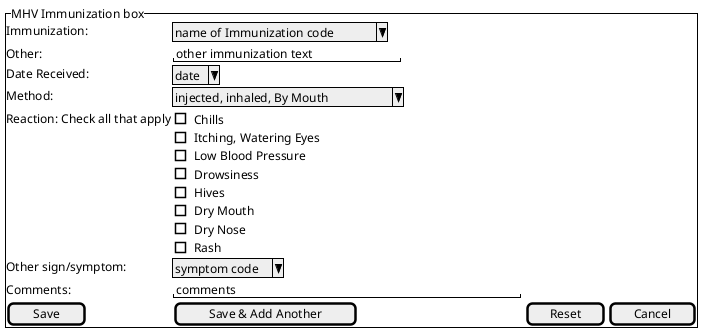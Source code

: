 @startsalt
{^"MHV Immunization box"
  Immunization: | ^name of Immunization code^
  Other: | "other immunization text     "
  Date Received: | ^date^
  Method: | ^injected, inhaled, By Mouth^
  Reaction: Check all that apply {
    [] Chills
    [] Itching, Watering Eyes
    [] Low Blood Pressure
    [] Drowsiness
    [] Hives
    [] Dry Mouth
    [] Dry Nose
    [] Rash }
  Other sign/symptom: | ^symptom code^
  Comments: | "comments                                   "

  [  Save   ] | [  Save & Add Another  ] | [  Reset  ] | [  Cancel  ]
}
@endsalt